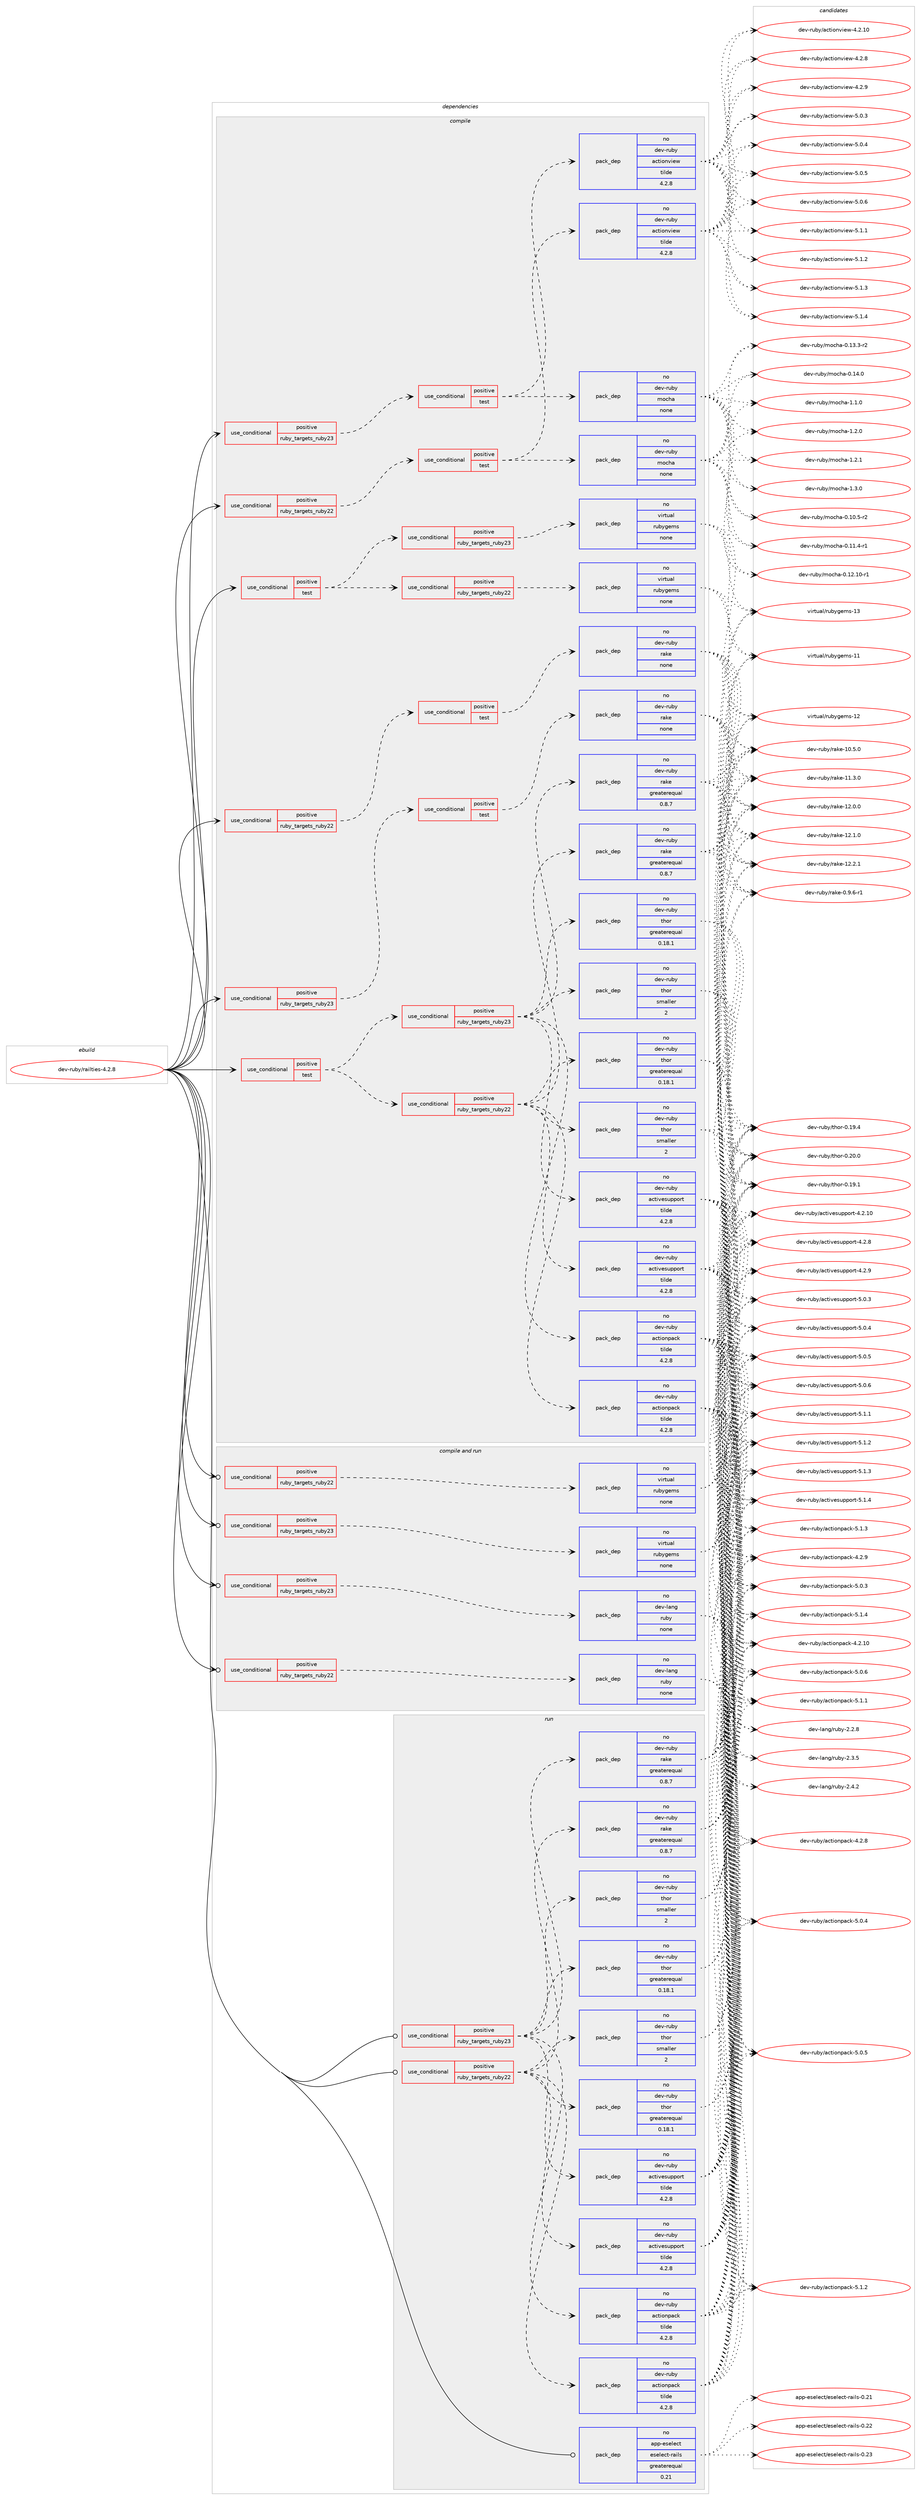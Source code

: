 digraph prolog {

# *************
# Graph options
# *************

newrank=true;
concentrate=true;
compound=true;
graph [rankdir=LR,fontname=Helvetica,fontsize=10,ranksep=1.5];#, ranksep=2.5, nodesep=0.2];
edge  [arrowhead=vee];
node  [fontname=Helvetica,fontsize=10];

# **********
# The ebuild
# **********

subgraph cluster_leftcol {
color=gray;
rank=same;
label=<<i>ebuild</i>>;
id [label="dev-ruby/railties-4.2.8", color=red, width=4, href="../dev-ruby/railties-4.2.8.svg"];
}

# ****************
# The dependencies
# ****************

subgraph cluster_midcol {
color=gray;
label=<<i>dependencies</i>>;
subgraph cluster_compile {
fillcolor="#eeeeee";
style=filled;
label=<<i>compile</i>>;
subgraph cond66893 {
dependency258249 [label=<<TABLE BORDER="0" CELLBORDER="1" CELLSPACING="0" CELLPADDING="4"><TR><TD ROWSPAN="3" CELLPADDING="10">use_conditional</TD></TR><TR><TD>positive</TD></TR><TR><TD>ruby_targets_ruby22</TD></TR></TABLE>>, shape=none, color=red];
subgraph cond66894 {
dependency258250 [label=<<TABLE BORDER="0" CELLBORDER="1" CELLSPACING="0" CELLPADDING="4"><TR><TD ROWSPAN="3" CELLPADDING="10">use_conditional</TD></TR><TR><TD>positive</TD></TR><TR><TD>test</TD></TR></TABLE>>, shape=none, color=red];
subgraph pack187242 {
dependency258251 [label=<<TABLE BORDER="0" CELLBORDER="1" CELLSPACING="0" CELLPADDING="4" WIDTH="220"><TR><TD ROWSPAN="6" CELLPADDING="30">pack_dep</TD></TR><TR><TD WIDTH="110">no</TD></TR><TR><TD>dev-ruby</TD></TR><TR><TD>actionview</TD></TR><TR><TD>tilde</TD></TR><TR><TD>4.2.8</TD></TR></TABLE>>, shape=none, color=blue];
}
dependency258250:e -> dependency258251:w [weight=20,style="dashed",arrowhead="vee"];
subgraph pack187243 {
dependency258252 [label=<<TABLE BORDER="0" CELLBORDER="1" CELLSPACING="0" CELLPADDING="4" WIDTH="220"><TR><TD ROWSPAN="6" CELLPADDING="30">pack_dep</TD></TR><TR><TD WIDTH="110">no</TD></TR><TR><TD>dev-ruby</TD></TR><TR><TD>mocha</TD></TR><TR><TD>none</TD></TR><TR><TD></TD></TR></TABLE>>, shape=none, color=blue];
}
dependency258250:e -> dependency258252:w [weight=20,style="dashed",arrowhead="vee"];
}
dependency258249:e -> dependency258250:w [weight=20,style="dashed",arrowhead="vee"];
}
id:e -> dependency258249:w [weight=20,style="solid",arrowhead="vee"];
subgraph cond66895 {
dependency258253 [label=<<TABLE BORDER="0" CELLBORDER="1" CELLSPACING="0" CELLPADDING="4"><TR><TD ROWSPAN="3" CELLPADDING="10">use_conditional</TD></TR><TR><TD>positive</TD></TR><TR><TD>ruby_targets_ruby22</TD></TR></TABLE>>, shape=none, color=red];
subgraph cond66896 {
dependency258254 [label=<<TABLE BORDER="0" CELLBORDER="1" CELLSPACING="0" CELLPADDING="4"><TR><TD ROWSPAN="3" CELLPADDING="10">use_conditional</TD></TR><TR><TD>positive</TD></TR><TR><TD>test</TD></TR></TABLE>>, shape=none, color=red];
subgraph pack187244 {
dependency258255 [label=<<TABLE BORDER="0" CELLBORDER="1" CELLSPACING="0" CELLPADDING="4" WIDTH="220"><TR><TD ROWSPAN="6" CELLPADDING="30">pack_dep</TD></TR><TR><TD WIDTH="110">no</TD></TR><TR><TD>dev-ruby</TD></TR><TR><TD>rake</TD></TR><TR><TD>none</TD></TR><TR><TD></TD></TR></TABLE>>, shape=none, color=blue];
}
dependency258254:e -> dependency258255:w [weight=20,style="dashed",arrowhead="vee"];
}
dependency258253:e -> dependency258254:w [weight=20,style="dashed",arrowhead="vee"];
}
id:e -> dependency258253:w [weight=20,style="solid",arrowhead="vee"];
subgraph cond66897 {
dependency258256 [label=<<TABLE BORDER="0" CELLBORDER="1" CELLSPACING="0" CELLPADDING="4"><TR><TD ROWSPAN="3" CELLPADDING="10">use_conditional</TD></TR><TR><TD>positive</TD></TR><TR><TD>ruby_targets_ruby23</TD></TR></TABLE>>, shape=none, color=red];
subgraph cond66898 {
dependency258257 [label=<<TABLE BORDER="0" CELLBORDER="1" CELLSPACING="0" CELLPADDING="4"><TR><TD ROWSPAN="3" CELLPADDING="10">use_conditional</TD></TR><TR><TD>positive</TD></TR><TR><TD>test</TD></TR></TABLE>>, shape=none, color=red];
subgraph pack187245 {
dependency258258 [label=<<TABLE BORDER="0" CELLBORDER="1" CELLSPACING="0" CELLPADDING="4" WIDTH="220"><TR><TD ROWSPAN="6" CELLPADDING="30">pack_dep</TD></TR><TR><TD WIDTH="110">no</TD></TR><TR><TD>dev-ruby</TD></TR><TR><TD>actionview</TD></TR><TR><TD>tilde</TD></TR><TR><TD>4.2.8</TD></TR></TABLE>>, shape=none, color=blue];
}
dependency258257:e -> dependency258258:w [weight=20,style="dashed",arrowhead="vee"];
subgraph pack187246 {
dependency258259 [label=<<TABLE BORDER="0" CELLBORDER="1" CELLSPACING="0" CELLPADDING="4" WIDTH="220"><TR><TD ROWSPAN="6" CELLPADDING="30">pack_dep</TD></TR><TR><TD WIDTH="110">no</TD></TR><TR><TD>dev-ruby</TD></TR><TR><TD>mocha</TD></TR><TR><TD>none</TD></TR><TR><TD></TD></TR></TABLE>>, shape=none, color=blue];
}
dependency258257:e -> dependency258259:w [weight=20,style="dashed",arrowhead="vee"];
}
dependency258256:e -> dependency258257:w [weight=20,style="dashed",arrowhead="vee"];
}
id:e -> dependency258256:w [weight=20,style="solid",arrowhead="vee"];
subgraph cond66899 {
dependency258260 [label=<<TABLE BORDER="0" CELLBORDER="1" CELLSPACING="0" CELLPADDING="4"><TR><TD ROWSPAN="3" CELLPADDING="10">use_conditional</TD></TR><TR><TD>positive</TD></TR><TR><TD>ruby_targets_ruby23</TD></TR></TABLE>>, shape=none, color=red];
subgraph cond66900 {
dependency258261 [label=<<TABLE BORDER="0" CELLBORDER="1" CELLSPACING="0" CELLPADDING="4"><TR><TD ROWSPAN="3" CELLPADDING="10">use_conditional</TD></TR><TR><TD>positive</TD></TR><TR><TD>test</TD></TR></TABLE>>, shape=none, color=red];
subgraph pack187247 {
dependency258262 [label=<<TABLE BORDER="0" CELLBORDER="1" CELLSPACING="0" CELLPADDING="4" WIDTH="220"><TR><TD ROWSPAN="6" CELLPADDING="30">pack_dep</TD></TR><TR><TD WIDTH="110">no</TD></TR><TR><TD>dev-ruby</TD></TR><TR><TD>rake</TD></TR><TR><TD>none</TD></TR><TR><TD></TD></TR></TABLE>>, shape=none, color=blue];
}
dependency258261:e -> dependency258262:w [weight=20,style="dashed",arrowhead="vee"];
}
dependency258260:e -> dependency258261:w [weight=20,style="dashed",arrowhead="vee"];
}
id:e -> dependency258260:w [weight=20,style="solid",arrowhead="vee"];
subgraph cond66901 {
dependency258263 [label=<<TABLE BORDER="0" CELLBORDER="1" CELLSPACING="0" CELLPADDING="4"><TR><TD ROWSPAN="3" CELLPADDING="10">use_conditional</TD></TR><TR><TD>positive</TD></TR><TR><TD>test</TD></TR></TABLE>>, shape=none, color=red];
subgraph cond66902 {
dependency258264 [label=<<TABLE BORDER="0" CELLBORDER="1" CELLSPACING="0" CELLPADDING="4"><TR><TD ROWSPAN="3" CELLPADDING="10">use_conditional</TD></TR><TR><TD>positive</TD></TR><TR><TD>ruby_targets_ruby22</TD></TR></TABLE>>, shape=none, color=red];
subgraph pack187248 {
dependency258265 [label=<<TABLE BORDER="0" CELLBORDER="1" CELLSPACING="0" CELLPADDING="4" WIDTH="220"><TR><TD ROWSPAN="6" CELLPADDING="30">pack_dep</TD></TR><TR><TD WIDTH="110">no</TD></TR><TR><TD>dev-ruby</TD></TR><TR><TD>activesupport</TD></TR><TR><TD>tilde</TD></TR><TR><TD>4.2.8</TD></TR></TABLE>>, shape=none, color=blue];
}
dependency258264:e -> dependency258265:w [weight=20,style="dashed",arrowhead="vee"];
subgraph pack187249 {
dependency258266 [label=<<TABLE BORDER="0" CELLBORDER="1" CELLSPACING="0" CELLPADDING="4" WIDTH="220"><TR><TD ROWSPAN="6" CELLPADDING="30">pack_dep</TD></TR><TR><TD WIDTH="110">no</TD></TR><TR><TD>dev-ruby</TD></TR><TR><TD>actionpack</TD></TR><TR><TD>tilde</TD></TR><TR><TD>4.2.8</TD></TR></TABLE>>, shape=none, color=blue];
}
dependency258264:e -> dependency258266:w [weight=20,style="dashed",arrowhead="vee"];
subgraph pack187250 {
dependency258267 [label=<<TABLE BORDER="0" CELLBORDER="1" CELLSPACING="0" CELLPADDING="4" WIDTH="220"><TR><TD ROWSPAN="6" CELLPADDING="30">pack_dep</TD></TR><TR><TD WIDTH="110">no</TD></TR><TR><TD>dev-ruby</TD></TR><TR><TD>thor</TD></TR><TR><TD>greaterequal</TD></TR><TR><TD>0.18.1</TD></TR></TABLE>>, shape=none, color=blue];
}
dependency258264:e -> dependency258267:w [weight=20,style="dashed",arrowhead="vee"];
subgraph pack187251 {
dependency258268 [label=<<TABLE BORDER="0" CELLBORDER="1" CELLSPACING="0" CELLPADDING="4" WIDTH="220"><TR><TD ROWSPAN="6" CELLPADDING="30">pack_dep</TD></TR><TR><TD WIDTH="110">no</TD></TR><TR><TD>dev-ruby</TD></TR><TR><TD>thor</TD></TR><TR><TD>smaller</TD></TR><TR><TD>2</TD></TR></TABLE>>, shape=none, color=blue];
}
dependency258264:e -> dependency258268:w [weight=20,style="dashed",arrowhead="vee"];
subgraph pack187252 {
dependency258269 [label=<<TABLE BORDER="0" CELLBORDER="1" CELLSPACING="0" CELLPADDING="4" WIDTH="220"><TR><TD ROWSPAN="6" CELLPADDING="30">pack_dep</TD></TR><TR><TD WIDTH="110">no</TD></TR><TR><TD>dev-ruby</TD></TR><TR><TD>rake</TD></TR><TR><TD>greaterequal</TD></TR><TR><TD>0.8.7</TD></TR></TABLE>>, shape=none, color=blue];
}
dependency258264:e -> dependency258269:w [weight=20,style="dashed",arrowhead="vee"];
}
dependency258263:e -> dependency258264:w [weight=20,style="dashed",arrowhead="vee"];
subgraph cond66903 {
dependency258270 [label=<<TABLE BORDER="0" CELLBORDER="1" CELLSPACING="0" CELLPADDING="4"><TR><TD ROWSPAN="3" CELLPADDING="10">use_conditional</TD></TR><TR><TD>positive</TD></TR><TR><TD>ruby_targets_ruby23</TD></TR></TABLE>>, shape=none, color=red];
subgraph pack187253 {
dependency258271 [label=<<TABLE BORDER="0" CELLBORDER="1" CELLSPACING="0" CELLPADDING="4" WIDTH="220"><TR><TD ROWSPAN="6" CELLPADDING="30">pack_dep</TD></TR><TR><TD WIDTH="110">no</TD></TR><TR><TD>dev-ruby</TD></TR><TR><TD>activesupport</TD></TR><TR><TD>tilde</TD></TR><TR><TD>4.2.8</TD></TR></TABLE>>, shape=none, color=blue];
}
dependency258270:e -> dependency258271:w [weight=20,style="dashed",arrowhead="vee"];
subgraph pack187254 {
dependency258272 [label=<<TABLE BORDER="0" CELLBORDER="1" CELLSPACING="0" CELLPADDING="4" WIDTH="220"><TR><TD ROWSPAN="6" CELLPADDING="30">pack_dep</TD></TR><TR><TD WIDTH="110">no</TD></TR><TR><TD>dev-ruby</TD></TR><TR><TD>actionpack</TD></TR><TR><TD>tilde</TD></TR><TR><TD>4.2.8</TD></TR></TABLE>>, shape=none, color=blue];
}
dependency258270:e -> dependency258272:w [weight=20,style="dashed",arrowhead="vee"];
subgraph pack187255 {
dependency258273 [label=<<TABLE BORDER="0" CELLBORDER="1" CELLSPACING="0" CELLPADDING="4" WIDTH="220"><TR><TD ROWSPAN="6" CELLPADDING="30">pack_dep</TD></TR><TR><TD WIDTH="110">no</TD></TR><TR><TD>dev-ruby</TD></TR><TR><TD>thor</TD></TR><TR><TD>greaterequal</TD></TR><TR><TD>0.18.1</TD></TR></TABLE>>, shape=none, color=blue];
}
dependency258270:e -> dependency258273:w [weight=20,style="dashed",arrowhead="vee"];
subgraph pack187256 {
dependency258274 [label=<<TABLE BORDER="0" CELLBORDER="1" CELLSPACING="0" CELLPADDING="4" WIDTH="220"><TR><TD ROWSPAN="6" CELLPADDING="30">pack_dep</TD></TR><TR><TD WIDTH="110">no</TD></TR><TR><TD>dev-ruby</TD></TR><TR><TD>thor</TD></TR><TR><TD>smaller</TD></TR><TR><TD>2</TD></TR></TABLE>>, shape=none, color=blue];
}
dependency258270:e -> dependency258274:w [weight=20,style="dashed",arrowhead="vee"];
subgraph pack187257 {
dependency258275 [label=<<TABLE BORDER="0" CELLBORDER="1" CELLSPACING="0" CELLPADDING="4" WIDTH="220"><TR><TD ROWSPAN="6" CELLPADDING="30">pack_dep</TD></TR><TR><TD WIDTH="110">no</TD></TR><TR><TD>dev-ruby</TD></TR><TR><TD>rake</TD></TR><TR><TD>greaterequal</TD></TR><TR><TD>0.8.7</TD></TR></TABLE>>, shape=none, color=blue];
}
dependency258270:e -> dependency258275:w [weight=20,style="dashed",arrowhead="vee"];
}
dependency258263:e -> dependency258270:w [weight=20,style="dashed",arrowhead="vee"];
}
id:e -> dependency258263:w [weight=20,style="solid",arrowhead="vee"];
subgraph cond66904 {
dependency258276 [label=<<TABLE BORDER="0" CELLBORDER="1" CELLSPACING="0" CELLPADDING="4"><TR><TD ROWSPAN="3" CELLPADDING="10">use_conditional</TD></TR><TR><TD>positive</TD></TR><TR><TD>test</TD></TR></TABLE>>, shape=none, color=red];
subgraph cond66905 {
dependency258277 [label=<<TABLE BORDER="0" CELLBORDER="1" CELLSPACING="0" CELLPADDING="4"><TR><TD ROWSPAN="3" CELLPADDING="10">use_conditional</TD></TR><TR><TD>positive</TD></TR><TR><TD>ruby_targets_ruby22</TD></TR></TABLE>>, shape=none, color=red];
subgraph pack187258 {
dependency258278 [label=<<TABLE BORDER="0" CELLBORDER="1" CELLSPACING="0" CELLPADDING="4" WIDTH="220"><TR><TD ROWSPAN="6" CELLPADDING="30">pack_dep</TD></TR><TR><TD WIDTH="110">no</TD></TR><TR><TD>virtual</TD></TR><TR><TD>rubygems</TD></TR><TR><TD>none</TD></TR><TR><TD></TD></TR></TABLE>>, shape=none, color=blue];
}
dependency258277:e -> dependency258278:w [weight=20,style="dashed",arrowhead="vee"];
}
dependency258276:e -> dependency258277:w [weight=20,style="dashed",arrowhead="vee"];
subgraph cond66906 {
dependency258279 [label=<<TABLE BORDER="0" CELLBORDER="1" CELLSPACING="0" CELLPADDING="4"><TR><TD ROWSPAN="3" CELLPADDING="10">use_conditional</TD></TR><TR><TD>positive</TD></TR><TR><TD>ruby_targets_ruby23</TD></TR></TABLE>>, shape=none, color=red];
subgraph pack187259 {
dependency258280 [label=<<TABLE BORDER="0" CELLBORDER="1" CELLSPACING="0" CELLPADDING="4" WIDTH="220"><TR><TD ROWSPAN="6" CELLPADDING="30">pack_dep</TD></TR><TR><TD WIDTH="110">no</TD></TR><TR><TD>virtual</TD></TR><TR><TD>rubygems</TD></TR><TR><TD>none</TD></TR><TR><TD></TD></TR></TABLE>>, shape=none, color=blue];
}
dependency258279:e -> dependency258280:w [weight=20,style="dashed",arrowhead="vee"];
}
dependency258276:e -> dependency258279:w [weight=20,style="dashed",arrowhead="vee"];
}
id:e -> dependency258276:w [weight=20,style="solid",arrowhead="vee"];
}
subgraph cluster_compileandrun {
fillcolor="#eeeeee";
style=filled;
label=<<i>compile and run</i>>;
subgraph cond66907 {
dependency258281 [label=<<TABLE BORDER="0" CELLBORDER="1" CELLSPACING="0" CELLPADDING="4"><TR><TD ROWSPAN="3" CELLPADDING="10">use_conditional</TD></TR><TR><TD>positive</TD></TR><TR><TD>ruby_targets_ruby22</TD></TR></TABLE>>, shape=none, color=red];
subgraph pack187260 {
dependency258282 [label=<<TABLE BORDER="0" CELLBORDER="1" CELLSPACING="0" CELLPADDING="4" WIDTH="220"><TR><TD ROWSPAN="6" CELLPADDING="30">pack_dep</TD></TR><TR><TD WIDTH="110">no</TD></TR><TR><TD>dev-lang</TD></TR><TR><TD>ruby</TD></TR><TR><TD>none</TD></TR><TR><TD></TD></TR></TABLE>>, shape=none, color=blue];
}
dependency258281:e -> dependency258282:w [weight=20,style="dashed",arrowhead="vee"];
}
id:e -> dependency258281:w [weight=20,style="solid",arrowhead="odotvee"];
subgraph cond66908 {
dependency258283 [label=<<TABLE BORDER="0" CELLBORDER="1" CELLSPACING="0" CELLPADDING="4"><TR><TD ROWSPAN="3" CELLPADDING="10">use_conditional</TD></TR><TR><TD>positive</TD></TR><TR><TD>ruby_targets_ruby22</TD></TR></TABLE>>, shape=none, color=red];
subgraph pack187261 {
dependency258284 [label=<<TABLE BORDER="0" CELLBORDER="1" CELLSPACING="0" CELLPADDING="4" WIDTH="220"><TR><TD ROWSPAN="6" CELLPADDING="30">pack_dep</TD></TR><TR><TD WIDTH="110">no</TD></TR><TR><TD>virtual</TD></TR><TR><TD>rubygems</TD></TR><TR><TD>none</TD></TR><TR><TD></TD></TR></TABLE>>, shape=none, color=blue];
}
dependency258283:e -> dependency258284:w [weight=20,style="dashed",arrowhead="vee"];
}
id:e -> dependency258283:w [weight=20,style="solid",arrowhead="odotvee"];
subgraph cond66909 {
dependency258285 [label=<<TABLE BORDER="0" CELLBORDER="1" CELLSPACING="0" CELLPADDING="4"><TR><TD ROWSPAN="3" CELLPADDING="10">use_conditional</TD></TR><TR><TD>positive</TD></TR><TR><TD>ruby_targets_ruby23</TD></TR></TABLE>>, shape=none, color=red];
subgraph pack187262 {
dependency258286 [label=<<TABLE BORDER="0" CELLBORDER="1" CELLSPACING="0" CELLPADDING="4" WIDTH="220"><TR><TD ROWSPAN="6" CELLPADDING="30">pack_dep</TD></TR><TR><TD WIDTH="110">no</TD></TR><TR><TD>dev-lang</TD></TR><TR><TD>ruby</TD></TR><TR><TD>none</TD></TR><TR><TD></TD></TR></TABLE>>, shape=none, color=blue];
}
dependency258285:e -> dependency258286:w [weight=20,style="dashed",arrowhead="vee"];
}
id:e -> dependency258285:w [weight=20,style="solid",arrowhead="odotvee"];
subgraph cond66910 {
dependency258287 [label=<<TABLE BORDER="0" CELLBORDER="1" CELLSPACING="0" CELLPADDING="4"><TR><TD ROWSPAN="3" CELLPADDING="10">use_conditional</TD></TR><TR><TD>positive</TD></TR><TR><TD>ruby_targets_ruby23</TD></TR></TABLE>>, shape=none, color=red];
subgraph pack187263 {
dependency258288 [label=<<TABLE BORDER="0" CELLBORDER="1" CELLSPACING="0" CELLPADDING="4" WIDTH="220"><TR><TD ROWSPAN="6" CELLPADDING="30">pack_dep</TD></TR><TR><TD WIDTH="110">no</TD></TR><TR><TD>virtual</TD></TR><TR><TD>rubygems</TD></TR><TR><TD>none</TD></TR><TR><TD></TD></TR></TABLE>>, shape=none, color=blue];
}
dependency258287:e -> dependency258288:w [weight=20,style="dashed",arrowhead="vee"];
}
id:e -> dependency258287:w [weight=20,style="solid",arrowhead="odotvee"];
}
subgraph cluster_run {
fillcolor="#eeeeee";
style=filled;
label=<<i>run</i>>;
subgraph cond66911 {
dependency258289 [label=<<TABLE BORDER="0" CELLBORDER="1" CELLSPACING="0" CELLPADDING="4"><TR><TD ROWSPAN="3" CELLPADDING="10">use_conditional</TD></TR><TR><TD>positive</TD></TR><TR><TD>ruby_targets_ruby22</TD></TR></TABLE>>, shape=none, color=red];
subgraph pack187264 {
dependency258290 [label=<<TABLE BORDER="0" CELLBORDER="1" CELLSPACING="0" CELLPADDING="4" WIDTH="220"><TR><TD ROWSPAN="6" CELLPADDING="30">pack_dep</TD></TR><TR><TD WIDTH="110">no</TD></TR><TR><TD>dev-ruby</TD></TR><TR><TD>activesupport</TD></TR><TR><TD>tilde</TD></TR><TR><TD>4.2.8</TD></TR></TABLE>>, shape=none, color=blue];
}
dependency258289:e -> dependency258290:w [weight=20,style="dashed",arrowhead="vee"];
subgraph pack187265 {
dependency258291 [label=<<TABLE BORDER="0" CELLBORDER="1" CELLSPACING="0" CELLPADDING="4" WIDTH="220"><TR><TD ROWSPAN="6" CELLPADDING="30">pack_dep</TD></TR><TR><TD WIDTH="110">no</TD></TR><TR><TD>dev-ruby</TD></TR><TR><TD>actionpack</TD></TR><TR><TD>tilde</TD></TR><TR><TD>4.2.8</TD></TR></TABLE>>, shape=none, color=blue];
}
dependency258289:e -> dependency258291:w [weight=20,style="dashed",arrowhead="vee"];
subgraph pack187266 {
dependency258292 [label=<<TABLE BORDER="0" CELLBORDER="1" CELLSPACING="0" CELLPADDING="4" WIDTH="220"><TR><TD ROWSPAN="6" CELLPADDING="30">pack_dep</TD></TR><TR><TD WIDTH="110">no</TD></TR><TR><TD>dev-ruby</TD></TR><TR><TD>thor</TD></TR><TR><TD>greaterequal</TD></TR><TR><TD>0.18.1</TD></TR></TABLE>>, shape=none, color=blue];
}
dependency258289:e -> dependency258292:w [weight=20,style="dashed",arrowhead="vee"];
subgraph pack187267 {
dependency258293 [label=<<TABLE BORDER="0" CELLBORDER="1" CELLSPACING="0" CELLPADDING="4" WIDTH="220"><TR><TD ROWSPAN="6" CELLPADDING="30">pack_dep</TD></TR><TR><TD WIDTH="110">no</TD></TR><TR><TD>dev-ruby</TD></TR><TR><TD>thor</TD></TR><TR><TD>smaller</TD></TR><TR><TD>2</TD></TR></TABLE>>, shape=none, color=blue];
}
dependency258289:e -> dependency258293:w [weight=20,style="dashed",arrowhead="vee"];
subgraph pack187268 {
dependency258294 [label=<<TABLE BORDER="0" CELLBORDER="1" CELLSPACING="0" CELLPADDING="4" WIDTH="220"><TR><TD ROWSPAN="6" CELLPADDING="30">pack_dep</TD></TR><TR><TD WIDTH="110">no</TD></TR><TR><TD>dev-ruby</TD></TR><TR><TD>rake</TD></TR><TR><TD>greaterequal</TD></TR><TR><TD>0.8.7</TD></TR></TABLE>>, shape=none, color=blue];
}
dependency258289:e -> dependency258294:w [weight=20,style="dashed",arrowhead="vee"];
}
id:e -> dependency258289:w [weight=20,style="solid",arrowhead="odot"];
subgraph cond66912 {
dependency258295 [label=<<TABLE BORDER="0" CELLBORDER="1" CELLSPACING="0" CELLPADDING="4"><TR><TD ROWSPAN="3" CELLPADDING="10">use_conditional</TD></TR><TR><TD>positive</TD></TR><TR><TD>ruby_targets_ruby23</TD></TR></TABLE>>, shape=none, color=red];
subgraph pack187269 {
dependency258296 [label=<<TABLE BORDER="0" CELLBORDER="1" CELLSPACING="0" CELLPADDING="4" WIDTH="220"><TR><TD ROWSPAN="6" CELLPADDING="30">pack_dep</TD></TR><TR><TD WIDTH="110">no</TD></TR><TR><TD>dev-ruby</TD></TR><TR><TD>activesupport</TD></TR><TR><TD>tilde</TD></TR><TR><TD>4.2.8</TD></TR></TABLE>>, shape=none, color=blue];
}
dependency258295:e -> dependency258296:w [weight=20,style="dashed",arrowhead="vee"];
subgraph pack187270 {
dependency258297 [label=<<TABLE BORDER="0" CELLBORDER="1" CELLSPACING="0" CELLPADDING="4" WIDTH="220"><TR><TD ROWSPAN="6" CELLPADDING="30">pack_dep</TD></TR><TR><TD WIDTH="110">no</TD></TR><TR><TD>dev-ruby</TD></TR><TR><TD>actionpack</TD></TR><TR><TD>tilde</TD></TR><TR><TD>4.2.8</TD></TR></TABLE>>, shape=none, color=blue];
}
dependency258295:e -> dependency258297:w [weight=20,style="dashed",arrowhead="vee"];
subgraph pack187271 {
dependency258298 [label=<<TABLE BORDER="0" CELLBORDER="1" CELLSPACING="0" CELLPADDING="4" WIDTH="220"><TR><TD ROWSPAN="6" CELLPADDING="30">pack_dep</TD></TR><TR><TD WIDTH="110">no</TD></TR><TR><TD>dev-ruby</TD></TR><TR><TD>thor</TD></TR><TR><TD>greaterequal</TD></TR><TR><TD>0.18.1</TD></TR></TABLE>>, shape=none, color=blue];
}
dependency258295:e -> dependency258298:w [weight=20,style="dashed",arrowhead="vee"];
subgraph pack187272 {
dependency258299 [label=<<TABLE BORDER="0" CELLBORDER="1" CELLSPACING="0" CELLPADDING="4" WIDTH="220"><TR><TD ROWSPAN="6" CELLPADDING="30">pack_dep</TD></TR><TR><TD WIDTH="110">no</TD></TR><TR><TD>dev-ruby</TD></TR><TR><TD>thor</TD></TR><TR><TD>smaller</TD></TR><TR><TD>2</TD></TR></TABLE>>, shape=none, color=blue];
}
dependency258295:e -> dependency258299:w [weight=20,style="dashed",arrowhead="vee"];
subgraph pack187273 {
dependency258300 [label=<<TABLE BORDER="0" CELLBORDER="1" CELLSPACING="0" CELLPADDING="4" WIDTH="220"><TR><TD ROWSPAN="6" CELLPADDING="30">pack_dep</TD></TR><TR><TD WIDTH="110">no</TD></TR><TR><TD>dev-ruby</TD></TR><TR><TD>rake</TD></TR><TR><TD>greaterequal</TD></TR><TR><TD>0.8.7</TD></TR></TABLE>>, shape=none, color=blue];
}
dependency258295:e -> dependency258300:w [weight=20,style="dashed",arrowhead="vee"];
}
id:e -> dependency258295:w [weight=20,style="solid",arrowhead="odot"];
subgraph pack187274 {
dependency258301 [label=<<TABLE BORDER="0" CELLBORDER="1" CELLSPACING="0" CELLPADDING="4" WIDTH="220"><TR><TD ROWSPAN="6" CELLPADDING="30">pack_dep</TD></TR><TR><TD WIDTH="110">no</TD></TR><TR><TD>app-eselect</TD></TR><TR><TD>eselect-rails</TD></TR><TR><TD>greaterequal</TD></TR><TR><TD>0.21</TD></TR></TABLE>>, shape=none, color=blue];
}
id:e -> dependency258301:w [weight=20,style="solid",arrowhead="odot"];
}
}

# **************
# The candidates
# **************

subgraph cluster_choices {
rank=same;
color=gray;
label=<<i>candidates</i>>;

subgraph choice187242 {
color=black;
nodesep=1;
choice100101118451141179812147979911610511111011810510111945524650464948 [label="dev-ruby/actionview-4.2.10", color=red, width=4,href="../dev-ruby/actionview-4.2.10.svg"];
choice1001011184511411798121479799116105111110118105101119455246504656 [label="dev-ruby/actionview-4.2.8", color=red, width=4,href="../dev-ruby/actionview-4.2.8.svg"];
choice1001011184511411798121479799116105111110118105101119455246504657 [label="dev-ruby/actionview-4.2.9", color=red, width=4,href="../dev-ruby/actionview-4.2.9.svg"];
choice1001011184511411798121479799116105111110118105101119455346484651 [label="dev-ruby/actionview-5.0.3", color=red, width=4,href="../dev-ruby/actionview-5.0.3.svg"];
choice1001011184511411798121479799116105111110118105101119455346484652 [label="dev-ruby/actionview-5.0.4", color=red, width=4,href="../dev-ruby/actionview-5.0.4.svg"];
choice1001011184511411798121479799116105111110118105101119455346484653 [label="dev-ruby/actionview-5.0.5", color=red, width=4,href="../dev-ruby/actionview-5.0.5.svg"];
choice1001011184511411798121479799116105111110118105101119455346484654 [label="dev-ruby/actionview-5.0.6", color=red, width=4,href="../dev-ruby/actionview-5.0.6.svg"];
choice1001011184511411798121479799116105111110118105101119455346494649 [label="dev-ruby/actionview-5.1.1", color=red, width=4,href="../dev-ruby/actionview-5.1.1.svg"];
choice1001011184511411798121479799116105111110118105101119455346494650 [label="dev-ruby/actionview-5.1.2", color=red, width=4,href="../dev-ruby/actionview-5.1.2.svg"];
choice1001011184511411798121479799116105111110118105101119455346494651 [label="dev-ruby/actionview-5.1.3", color=red, width=4,href="../dev-ruby/actionview-5.1.3.svg"];
choice1001011184511411798121479799116105111110118105101119455346494652 [label="dev-ruby/actionview-5.1.4", color=red, width=4,href="../dev-ruby/actionview-5.1.4.svg"];
dependency258251:e -> choice100101118451141179812147979911610511111011810510111945524650464948:w [style=dotted,weight="100"];
dependency258251:e -> choice1001011184511411798121479799116105111110118105101119455246504656:w [style=dotted,weight="100"];
dependency258251:e -> choice1001011184511411798121479799116105111110118105101119455246504657:w [style=dotted,weight="100"];
dependency258251:e -> choice1001011184511411798121479799116105111110118105101119455346484651:w [style=dotted,weight="100"];
dependency258251:e -> choice1001011184511411798121479799116105111110118105101119455346484652:w [style=dotted,weight="100"];
dependency258251:e -> choice1001011184511411798121479799116105111110118105101119455346484653:w [style=dotted,weight="100"];
dependency258251:e -> choice1001011184511411798121479799116105111110118105101119455346484654:w [style=dotted,weight="100"];
dependency258251:e -> choice1001011184511411798121479799116105111110118105101119455346494649:w [style=dotted,weight="100"];
dependency258251:e -> choice1001011184511411798121479799116105111110118105101119455346494650:w [style=dotted,weight="100"];
dependency258251:e -> choice1001011184511411798121479799116105111110118105101119455346494651:w [style=dotted,weight="100"];
dependency258251:e -> choice1001011184511411798121479799116105111110118105101119455346494652:w [style=dotted,weight="100"];
}
subgraph choice187243 {
color=black;
nodesep=1;
choice1001011184511411798121471091119910497454846494846534511450 [label="dev-ruby/mocha-0.10.5-r2", color=red, width=4,href="../dev-ruby/mocha-0.10.5-r2.svg"];
choice1001011184511411798121471091119910497454846494946524511449 [label="dev-ruby/mocha-0.11.4-r1", color=red, width=4,href="../dev-ruby/mocha-0.11.4-r1.svg"];
choice100101118451141179812147109111991049745484649504649484511449 [label="dev-ruby/mocha-0.12.10-r1", color=red, width=4,href="../dev-ruby/mocha-0.12.10-r1.svg"];
choice1001011184511411798121471091119910497454846495146514511450 [label="dev-ruby/mocha-0.13.3-r2", color=red, width=4,href="../dev-ruby/mocha-0.13.3-r2.svg"];
choice100101118451141179812147109111991049745484649524648 [label="dev-ruby/mocha-0.14.0", color=red, width=4,href="../dev-ruby/mocha-0.14.0.svg"];
choice1001011184511411798121471091119910497454946494648 [label="dev-ruby/mocha-1.1.0", color=red, width=4,href="../dev-ruby/mocha-1.1.0.svg"];
choice1001011184511411798121471091119910497454946504648 [label="dev-ruby/mocha-1.2.0", color=red, width=4,href="../dev-ruby/mocha-1.2.0.svg"];
choice1001011184511411798121471091119910497454946504649 [label="dev-ruby/mocha-1.2.1", color=red, width=4,href="../dev-ruby/mocha-1.2.1.svg"];
choice1001011184511411798121471091119910497454946514648 [label="dev-ruby/mocha-1.3.0", color=red, width=4,href="../dev-ruby/mocha-1.3.0.svg"];
dependency258252:e -> choice1001011184511411798121471091119910497454846494846534511450:w [style=dotted,weight="100"];
dependency258252:e -> choice1001011184511411798121471091119910497454846494946524511449:w [style=dotted,weight="100"];
dependency258252:e -> choice100101118451141179812147109111991049745484649504649484511449:w [style=dotted,weight="100"];
dependency258252:e -> choice1001011184511411798121471091119910497454846495146514511450:w [style=dotted,weight="100"];
dependency258252:e -> choice100101118451141179812147109111991049745484649524648:w [style=dotted,weight="100"];
dependency258252:e -> choice1001011184511411798121471091119910497454946494648:w [style=dotted,weight="100"];
dependency258252:e -> choice1001011184511411798121471091119910497454946504648:w [style=dotted,weight="100"];
dependency258252:e -> choice1001011184511411798121471091119910497454946504649:w [style=dotted,weight="100"];
dependency258252:e -> choice1001011184511411798121471091119910497454946514648:w [style=dotted,weight="100"];
}
subgraph choice187244 {
color=black;
nodesep=1;
choice100101118451141179812147114971071014548465746544511449 [label="dev-ruby/rake-0.9.6-r1", color=red, width=4,href="../dev-ruby/rake-0.9.6-r1.svg"];
choice1001011184511411798121471149710710145494846534648 [label="dev-ruby/rake-10.5.0", color=red, width=4,href="../dev-ruby/rake-10.5.0.svg"];
choice1001011184511411798121471149710710145494946514648 [label="dev-ruby/rake-11.3.0", color=red, width=4,href="../dev-ruby/rake-11.3.0.svg"];
choice1001011184511411798121471149710710145495046484648 [label="dev-ruby/rake-12.0.0", color=red, width=4,href="../dev-ruby/rake-12.0.0.svg"];
choice1001011184511411798121471149710710145495046494648 [label="dev-ruby/rake-12.1.0", color=red, width=4,href="../dev-ruby/rake-12.1.0.svg"];
choice1001011184511411798121471149710710145495046504649 [label="dev-ruby/rake-12.2.1", color=red, width=4,href="../dev-ruby/rake-12.2.1.svg"];
dependency258255:e -> choice100101118451141179812147114971071014548465746544511449:w [style=dotted,weight="100"];
dependency258255:e -> choice1001011184511411798121471149710710145494846534648:w [style=dotted,weight="100"];
dependency258255:e -> choice1001011184511411798121471149710710145494946514648:w [style=dotted,weight="100"];
dependency258255:e -> choice1001011184511411798121471149710710145495046484648:w [style=dotted,weight="100"];
dependency258255:e -> choice1001011184511411798121471149710710145495046494648:w [style=dotted,weight="100"];
dependency258255:e -> choice1001011184511411798121471149710710145495046504649:w [style=dotted,weight="100"];
}
subgraph choice187245 {
color=black;
nodesep=1;
choice100101118451141179812147979911610511111011810510111945524650464948 [label="dev-ruby/actionview-4.2.10", color=red, width=4,href="../dev-ruby/actionview-4.2.10.svg"];
choice1001011184511411798121479799116105111110118105101119455246504656 [label="dev-ruby/actionview-4.2.8", color=red, width=4,href="../dev-ruby/actionview-4.2.8.svg"];
choice1001011184511411798121479799116105111110118105101119455246504657 [label="dev-ruby/actionview-4.2.9", color=red, width=4,href="../dev-ruby/actionview-4.2.9.svg"];
choice1001011184511411798121479799116105111110118105101119455346484651 [label="dev-ruby/actionview-5.0.3", color=red, width=4,href="../dev-ruby/actionview-5.0.3.svg"];
choice1001011184511411798121479799116105111110118105101119455346484652 [label="dev-ruby/actionview-5.0.4", color=red, width=4,href="../dev-ruby/actionview-5.0.4.svg"];
choice1001011184511411798121479799116105111110118105101119455346484653 [label="dev-ruby/actionview-5.0.5", color=red, width=4,href="../dev-ruby/actionview-5.0.5.svg"];
choice1001011184511411798121479799116105111110118105101119455346484654 [label="dev-ruby/actionview-5.0.6", color=red, width=4,href="../dev-ruby/actionview-5.0.6.svg"];
choice1001011184511411798121479799116105111110118105101119455346494649 [label="dev-ruby/actionview-5.1.1", color=red, width=4,href="../dev-ruby/actionview-5.1.1.svg"];
choice1001011184511411798121479799116105111110118105101119455346494650 [label="dev-ruby/actionview-5.1.2", color=red, width=4,href="../dev-ruby/actionview-5.1.2.svg"];
choice1001011184511411798121479799116105111110118105101119455346494651 [label="dev-ruby/actionview-5.1.3", color=red, width=4,href="../dev-ruby/actionview-5.1.3.svg"];
choice1001011184511411798121479799116105111110118105101119455346494652 [label="dev-ruby/actionview-5.1.4", color=red, width=4,href="../dev-ruby/actionview-5.1.4.svg"];
dependency258258:e -> choice100101118451141179812147979911610511111011810510111945524650464948:w [style=dotted,weight="100"];
dependency258258:e -> choice1001011184511411798121479799116105111110118105101119455246504656:w [style=dotted,weight="100"];
dependency258258:e -> choice1001011184511411798121479799116105111110118105101119455246504657:w [style=dotted,weight="100"];
dependency258258:e -> choice1001011184511411798121479799116105111110118105101119455346484651:w [style=dotted,weight="100"];
dependency258258:e -> choice1001011184511411798121479799116105111110118105101119455346484652:w [style=dotted,weight="100"];
dependency258258:e -> choice1001011184511411798121479799116105111110118105101119455346484653:w [style=dotted,weight="100"];
dependency258258:e -> choice1001011184511411798121479799116105111110118105101119455346484654:w [style=dotted,weight="100"];
dependency258258:e -> choice1001011184511411798121479799116105111110118105101119455346494649:w [style=dotted,weight="100"];
dependency258258:e -> choice1001011184511411798121479799116105111110118105101119455346494650:w [style=dotted,weight="100"];
dependency258258:e -> choice1001011184511411798121479799116105111110118105101119455346494651:w [style=dotted,weight="100"];
dependency258258:e -> choice1001011184511411798121479799116105111110118105101119455346494652:w [style=dotted,weight="100"];
}
subgraph choice187246 {
color=black;
nodesep=1;
choice1001011184511411798121471091119910497454846494846534511450 [label="dev-ruby/mocha-0.10.5-r2", color=red, width=4,href="../dev-ruby/mocha-0.10.5-r2.svg"];
choice1001011184511411798121471091119910497454846494946524511449 [label="dev-ruby/mocha-0.11.4-r1", color=red, width=4,href="../dev-ruby/mocha-0.11.4-r1.svg"];
choice100101118451141179812147109111991049745484649504649484511449 [label="dev-ruby/mocha-0.12.10-r1", color=red, width=4,href="../dev-ruby/mocha-0.12.10-r1.svg"];
choice1001011184511411798121471091119910497454846495146514511450 [label="dev-ruby/mocha-0.13.3-r2", color=red, width=4,href="../dev-ruby/mocha-0.13.3-r2.svg"];
choice100101118451141179812147109111991049745484649524648 [label="dev-ruby/mocha-0.14.0", color=red, width=4,href="../dev-ruby/mocha-0.14.0.svg"];
choice1001011184511411798121471091119910497454946494648 [label="dev-ruby/mocha-1.1.0", color=red, width=4,href="../dev-ruby/mocha-1.1.0.svg"];
choice1001011184511411798121471091119910497454946504648 [label="dev-ruby/mocha-1.2.0", color=red, width=4,href="../dev-ruby/mocha-1.2.0.svg"];
choice1001011184511411798121471091119910497454946504649 [label="dev-ruby/mocha-1.2.1", color=red, width=4,href="../dev-ruby/mocha-1.2.1.svg"];
choice1001011184511411798121471091119910497454946514648 [label="dev-ruby/mocha-1.3.0", color=red, width=4,href="../dev-ruby/mocha-1.3.0.svg"];
dependency258259:e -> choice1001011184511411798121471091119910497454846494846534511450:w [style=dotted,weight="100"];
dependency258259:e -> choice1001011184511411798121471091119910497454846494946524511449:w [style=dotted,weight="100"];
dependency258259:e -> choice100101118451141179812147109111991049745484649504649484511449:w [style=dotted,weight="100"];
dependency258259:e -> choice1001011184511411798121471091119910497454846495146514511450:w [style=dotted,weight="100"];
dependency258259:e -> choice100101118451141179812147109111991049745484649524648:w [style=dotted,weight="100"];
dependency258259:e -> choice1001011184511411798121471091119910497454946494648:w [style=dotted,weight="100"];
dependency258259:e -> choice1001011184511411798121471091119910497454946504648:w [style=dotted,weight="100"];
dependency258259:e -> choice1001011184511411798121471091119910497454946504649:w [style=dotted,weight="100"];
dependency258259:e -> choice1001011184511411798121471091119910497454946514648:w [style=dotted,weight="100"];
}
subgraph choice187247 {
color=black;
nodesep=1;
choice100101118451141179812147114971071014548465746544511449 [label="dev-ruby/rake-0.9.6-r1", color=red, width=4,href="../dev-ruby/rake-0.9.6-r1.svg"];
choice1001011184511411798121471149710710145494846534648 [label="dev-ruby/rake-10.5.0", color=red, width=4,href="../dev-ruby/rake-10.5.0.svg"];
choice1001011184511411798121471149710710145494946514648 [label="dev-ruby/rake-11.3.0", color=red, width=4,href="../dev-ruby/rake-11.3.0.svg"];
choice1001011184511411798121471149710710145495046484648 [label="dev-ruby/rake-12.0.0", color=red, width=4,href="../dev-ruby/rake-12.0.0.svg"];
choice1001011184511411798121471149710710145495046494648 [label="dev-ruby/rake-12.1.0", color=red, width=4,href="../dev-ruby/rake-12.1.0.svg"];
choice1001011184511411798121471149710710145495046504649 [label="dev-ruby/rake-12.2.1", color=red, width=4,href="../dev-ruby/rake-12.2.1.svg"];
dependency258262:e -> choice100101118451141179812147114971071014548465746544511449:w [style=dotted,weight="100"];
dependency258262:e -> choice1001011184511411798121471149710710145494846534648:w [style=dotted,weight="100"];
dependency258262:e -> choice1001011184511411798121471149710710145494946514648:w [style=dotted,weight="100"];
dependency258262:e -> choice1001011184511411798121471149710710145495046484648:w [style=dotted,weight="100"];
dependency258262:e -> choice1001011184511411798121471149710710145495046494648:w [style=dotted,weight="100"];
dependency258262:e -> choice1001011184511411798121471149710710145495046504649:w [style=dotted,weight="100"];
}
subgraph choice187248 {
color=black;
nodesep=1;
choice100101118451141179812147979911610511810111511711211211111411645524650464948 [label="dev-ruby/activesupport-4.2.10", color=red, width=4,href="../dev-ruby/activesupport-4.2.10.svg"];
choice1001011184511411798121479799116105118101115117112112111114116455246504656 [label="dev-ruby/activesupport-4.2.8", color=red, width=4,href="../dev-ruby/activesupport-4.2.8.svg"];
choice1001011184511411798121479799116105118101115117112112111114116455246504657 [label="dev-ruby/activesupport-4.2.9", color=red, width=4,href="../dev-ruby/activesupport-4.2.9.svg"];
choice1001011184511411798121479799116105118101115117112112111114116455346484651 [label="dev-ruby/activesupport-5.0.3", color=red, width=4,href="../dev-ruby/activesupport-5.0.3.svg"];
choice1001011184511411798121479799116105118101115117112112111114116455346484652 [label="dev-ruby/activesupport-5.0.4", color=red, width=4,href="../dev-ruby/activesupport-5.0.4.svg"];
choice1001011184511411798121479799116105118101115117112112111114116455346484653 [label="dev-ruby/activesupport-5.0.5", color=red, width=4,href="../dev-ruby/activesupport-5.0.5.svg"];
choice1001011184511411798121479799116105118101115117112112111114116455346484654 [label="dev-ruby/activesupport-5.0.6", color=red, width=4,href="../dev-ruby/activesupport-5.0.6.svg"];
choice1001011184511411798121479799116105118101115117112112111114116455346494649 [label="dev-ruby/activesupport-5.1.1", color=red, width=4,href="../dev-ruby/activesupport-5.1.1.svg"];
choice1001011184511411798121479799116105118101115117112112111114116455346494650 [label="dev-ruby/activesupport-5.1.2", color=red, width=4,href="../dev-ruby/activesupport-5.1.2.svg"];
choice1001011184511411798121479799116105118101115117112112111114116455346494651 [label="dev-ruby/activesupport-5.1.3", color=red, width=4,href="../dev-ruby/activesupport-5.1.3.svg"];
choice1001011184511411798121479799116105118101115117112112111114116455346494652 [label="dev-ruby/activesupport-5.1.4", color=red, width=4,href="../dev-ruby/activesupport-5.1.4.svg"];
dependency258265:e -> choice100101118451141179812147979911610511810111511711211211111411645524650464948:w [style=dotted,weight="100"];
dependency258265:e -> choice1001011184511411798121479799116105118101115117112112111114116455246504656:w [style=dotted,weight="100"];
dependency258265:e -> choice1001011184511411798121479799116105118101115117112112111114116455246504657:w [style=dotted,weight="100"];
dependency258265:e -> choice1001011184511411798121479799116105118101115117112112111114116455346484651:w [style=dotted,weight="100"];
dependency258265:e -> choice1001011184511411798121479799116105118101115117112112111114116455346484652:w [style=dotted,weight="100"];
dependency258265:e -> choice1001011184511411798121479799116105118101115117112112111114116455346484653:w [style=dotted,weight="100"];
dependency258265:e -> choice1001011184511411798121479799116105118101115117112112111114116455346484654:w [style=dotted,weight="100"];
dependency258265:e -> choice1001011184511411798121479799116105118101115117112112111114116455346494649:w [style=dotted,weight="100"];
dependency258265:e -> choice1001011184511411798121479799116105118101115117112112111114116455346494650:w [style=dotted,weight="100"];
dependency258265:e -> choice1001011184511411798121479799116105118101115117112112111114116455346494651:w [style=dotted,weight="100"];
dependency258265:e -> choice1001011184511411798121479799116105118101115117112112111114116455346494652:w [style=dotted,weight="100"];
}
subgraph choice187249 {
color=black;
nodesep=1;
choice1001011184511411798121479799116105111110112979910745524650464948 [label="dev-ruby/actionpack-4.2.10", color=red, width=4,href="../dev-ruby/actionpack-4.2.10.svg"];
choice10010111845114117981214797991161051111101129799107455246504656 [label="dev-ruby/actionpack-4.2.8", color=red, width=4,href="../dev-ruby/actionpack-4.2.8.svg"];
choice10010111845114117981214797991161051111101129799107455246504657 [label="dev-ruby/actionpack-4.2.9", color=red, width=4,href="../dev-ruby/actionpack-4.2.9.svg"];
choice10010111845114117981214797991161051111101129799107455346484651 [label="dev-ruby/actionpack-5.0.3", color=red, width=4,href="../dev-ruby/actionpack-5.0.3.svg"];
choice10010111845114117981214797991161051111101129799107455346484652 [label="dev-ruby/actionpack-5.0.4", color=red, width=4,href="../dev-ruby/actionpack-5.0.4.svg"];
choice10010111845114117981214797991161051111101129799107455346484653 [label="dev-ruby/actionpack-5.0.5", color=red, width=4,href="../dev-ruby/actionpack-5.0.5.svg"];
choice10010111845114117981214797991161051111101129799107455346484654 [label="dev-ruby/actionpack-5.0.6", color=red, width=4,href="../dev-ruby/actionpack-5.0.6.svg"];
choice10010111845114117981214797991161051111101129799107455346494649 [label="dev-ruby/actionpack-5.1.1", color=red, width=4,href="../dev-ruby/actionpack-5.1.1.svg"];
choice10010111845114117981214797991161051111101129799107455346494650 [label="dev-ruby/actionpack-5.1.2", color=red, width=4,href="../dev-ruby/actionpack-5.1.2.svg"];
choice10010111845114117981214797991161051111101129799107455346494651 [label="dev-ruby/actionpack-5.1.3", color=red, width=4,href="../dev-ruby/actionpack-5.1.3.svg"];
choice10010111845114117981214797991161051111101129799107455346494652 [label="dev-ruby/actionpack-5.1.4", color=red, width=4,href="../dev-ruby/actionpack-5.1.4.svg"];
dependency258266:e -> choice1001011184511411798121479799116105111110112979910745524650464948:w [style=dotted,weight="100"];
dependency258266:e -> choice10010111845114117981214797991161051111101129799107455246504656:w [style=dotted,weight="100"];
dependency258266:e -> choice10010111845114117981214797991161051111101129799107455246504657:w [style=dotted,weight="100"];
dependency258266:e -> choice10010111845114117981214797991161051111101129799107455346484651:w [style=dotted,weight="100"];
dependency258266:e -> choice10010111845114117981214797991161051111101129799107455346484652:w [style=dotted,weight="100"];
dependency258266:e -> choice10010111845114117981214797991161051111101129799107455346484653:w [style=dotted,weight="100"];
dependency258266:e -> choice10010111845114117981214797991161051111101129799107455346484654:w [style=dotted,weight="100"];
dependency258266:e -> choice10010111845114117981214797991161051111101129799107455346494649:w [style=dotted,weight="100"];
dependency258266:e -> choice10010111845114117981214797991161051111101129799107455346494650:w [style=dotted,weight="100"];
dependency258266:e -> choice10010111845114117981214797991161051111101129799107455346494651:w [style=dotted,weight="100"];
dependency258266:e -> choice10010111845114117981214797991161051111101129799107455346494652:w [style=dotted,weight="100"];
}
subgraph choice187250 {
color=black;
nodesep=1;
choice10010111845114117981214711610411111445484649574649 [label="dev-ruby/thor-0.19.1", color=red, width=4,href="../dev-ruby/thor-0.19.1.svg"];
choice10010111845114117981214711610411111445484649574652 [label="dev-ruby/thor-0.19.4", color=red, width=4,href="../dev-ruby/thor-0.19.4.svg"];
choice10010111845114117981214711610411111445484650484648 [label="dev-ruby/thor-0.20.0", color=red, width=4,href="../dev-ruby/thor-0.20.0.svg"];
dependency258267:e -> choice10010111845114117981214711610411111445484649574649:w [style=dotted,weight="100"];
dependency258267:e -> choice10010111845114117981214711610411111445484649574652:w [style=dotted,weight="100"];
dependency258267:e -> choice10010111845114117981214711610411111445484650484648:w [style=dotted,weight="100"];
}
subgraph choice187251 {
color=black;
nodesep=1;
choice10010111845114117981214711610411111445484649574649 [label="dev-ruby/thor-0.19.1", color=red, width=4,href="../dev-ruby/thor-0.19.1.svg"];
choice10010111845114117981214711610411111445484649574652 [label="dev-ruby/thor-0.19.4", color=red, width=4,href="../dev-ruby/thor-0.19.4.svg"];
choice10010111845114117981214711610411111445484650484648 [label="dev-ruby/thor-0.20.0", color=red, width=4,href="../dev-ruby/thor-0.20.0.svg"];
dependency258268:e -> choice10010111845114117981214711610411111445484649574649:w [style=dotted,weight="100"];
dependency258268:e -> choice10010111845114117981214711610411111445484649574652:w [style=dotted,weight="100"];
dependency258268:e -> choice10010111845114117981214711610411111445484650484648:w [style=dotted,weight="100"];
}
subgraph choice187252 {
color=black;
nodesep=1;
choice100101118451141179812147114971071014548465746544511449 [label="dev-ruby/rake-0.9.6-r1", color=red, width=4,href="../dev-ruby/rake-0.9.6-r1.svg"];
choice1001011184511411798121471149710710145494846534648 [label="dev-ruby/rake-10.5.0", color=red, width=4,href="../dev-ruby/rake-10.5.0.svg"];
choice1001011184511411798121471149710710145494946514648 [label="dev-ruby/rake-11.3.0", color=red, width=4,href="../dev-ruby/rake-11.3.0.svg"];
choice1001011184511411798121471149710710145495046484648 [label="dev-ruby/rake-12.0.0", color=red, width=4,href="../dev-ruby/rake-12.0.0.svg"];
choice1001011184511411798121471149710710145495046494648 [label="dev-ruby/rake-12.1.0", color=red, width=4,href="../dev-ruby/rake-12.1.0.svg"];
choice1001011184511411798121471149710710145495046504649 [label="dev-ruby/rake-12.2.1", color=red, width=4,href="../dev-ruby/rake-12.2.1.svg"];
dependency258269:e -> choice100101118451141179812147114971071014548465746544511449:w [style=dotted,weight="100"];
dependency258269:e -> choice1001011184511411798121471149710710145494846534648:w [style=dotted,weight="100"];
dependency258269:e -> choice1001011184511411798121471149710710145494946514648:w [style=dotted,weight="100"];
dependency258269:e -> choice1001011184511411798121471149710710145495046484648:w [style=dotted,weight="100"];
dependency258269:e -> choice1001011184511411798121471149710710145495046494648:w [style=dotted,weight="100"];
dependency258269:e -> choice1001011184511411798121471149710710145495046504649:w [style=dotted,weight="100"];
}
subgraph choice187253 {
color=black;
nodesep=1;
choice100101118451141179812147979911610511810111511711211211111411645524650464948 [label="dev-ruby/activesupport-4.2.10", color=red, width=4,href="../dev-ruby/activesupport-4.2.10.svg"];
choice1001011184511411798121479799116105118101115117112112111114116455246504656 [label="dev-ruby/activesupport-4.2.8", color=red, width=4,href="../dev-ruby/activesupport-4.2.8.svg"];
choice1001011184511411798121479799116105118101115117112112111114116455246504657 [label="dev-ruby/activesupport-4.2.9", color=red, width=4,href="../dev-ruby/activesupport-4.2.9.svg"];
choice1001011184511411798121479799116105118101115117112112111114116455346484651 [label="dev-ruby/activesupport-5.0.3", color=red, width=4,href="../dev-ruby/activesupport-5.0.3.svg"];
choice1001011184511411798121479799116105118101115117112112111114116455346484652 [label="dev-ruby/activesupport-5.0.4", color=red, width=4,href="../dev-ruby/activesupport-5.0.4.svg"];
choice1001011184511411798121479799116105118101115117112112111114116455346484653 [label="dev-ruby/activesupport-5.0.5", color=red, width=4,href="../dev-ruby/activesupport-5.0.5.svg"];
choice1001011184511411798121479799116105118101115117112112111114116455346484654 [label="dev-ruby/activesupport-5.0.6", color=red, width=4,href="../dev-ruby/activesupport-5.0.6.svg"];
choice1001011184511411798121479799116105118101115117112112111114116455346494649 [label="dev-ruby/activesupport-5.1.1", color=red, width=4,href="../dev-ruby/activesupport-5.1.1.svg"];
choice1001011184511411798121479799116105118101115117112112111114116455346494650 [label="dev-ruby/activesupport-5.1.2", color=red, width=4,href="../dev-ruby/activesupport-5.1.2.svg"];
choice1001011184511411798121479799116105118101115117112112111114116455346494651 [label="dev-ruby/activesupport-5.1.3", color=red, width=4,href="../dev-ruby/activesupport-5.1.3.svg"];
choice1001011184511411798121479799116105118101115117112112111114116455346494652 [label="dev-ruby/activesupport-5.1.4", color=red, width=4,href="../dev-ruby/activesupport-5.1.4.svg"];
dependency258271:e -> choice100101118451141179812147979911610511810111511711211211111411645524650464948:w [style=dotted,weight="100"];
dependency258271:e -> choice1001011184511411798121479799116105118101115117112112111114116455246504656:w [style=dotted,weight="100"];
dependency258271:e -> choice1001011184511411798121479799116105118101115117112112111114116455246504657:w [style=dotted,weight="100"];
dependency258271:e -> choice1001011184511411798121479799116105118101115117112112111114116455346484651:w [style=dotted,weight="100"];
dependency258271:e -> choice1001011184511411798121479799116105118101115117112112111114116455346484652:w [style=dotted,weight="100"];
dependency258271:e -> choice1001011184511411798121479799116105118101115117112112111114116455346484653:w [style=dotted,weight="100"];
dependency258271:e -> choice1001011184511411798121479799116105118101115117112112111114116455346484654:w [style=dotted,weight="100"];
dependency258271:e -> choice1001011184511411798121479799116105118101115117112112111114116455346494649:w [style=dotted,weight="100"];
dependency258271:e -> choice1001011184511411798121479799116105118101115117112112111114116455346494650:w [style=dotted,weight="100"];
dependency258271:e -> choice1001011184511411798121479799116105118101115117112112111114116455346494651:w [style=dotted,weight="100"];
dependency258271:e -> choice1001011184511411798121479799116105118101115117112112111114116455346494652:w [style=dotted,weight="100"];
}
subgraph choice187254 {
color=black;
nodesep=1;
choice1001011184511411798121479799116105111110112979910745524650464948 [label="dev-ruby/actionpack-4.2.10", color=red, width=4,href="../dev-ruby/actionpack-4.2.10.svg"];
choice10010111845114117981214797991161051111101129799107455246504656 [label="dev-ruby/actionpack-4.2.8", color=red, width=4,href="../dev-ruby/actionpack-4.2.8.svg"];
choice10010111845114117981214797991161051111101129799107455246504657 [label="dev-ruby/actionpack-4.2.9", color=red, width=4,href="../dev-ruby/actionpack-4.2.9.svg"];
choice10010111845114117981214797991161051111101129799107455346484651 [label="dev-ruby/actionpack-5.0.3", color=red, width=4,href="../dev-ruby/actionpack-5.0.3.svg"];
choice10010111845114117981214797991161051111101129799107455346484652 [label="dev-ruby/actionpack-5.0.4", color=red, width=4,href="../dev-ruby/actionpack-5.0.4.svg"];
choice10010111845114117981214797991161051111101129799107455346484653 [label="dev-ruby/actionpack-5.0.5", color=red, width=4,href="../dev-ruby/actionpack-5.0.5.svg"];
choice10010111845114117981214797991161051111101129799107455346484654 [label="dev-ruby/actionpack-5.0.6", color=red, width=4,href="../dev-ruby/actionpack-5.0.6.svg"];
choice10010111845114117981214797991161051111101129799107455346494649 [label="dev-ruby/actionpack-5.1.1", color=red, width=4,href="../dev-ruby/actionpack-5.1.1.svg"];
choice10010111845114117981214797991161051111101129799107455346494650 [label="dev-ruby/actionpack-5.1.2", color=red, width=4,href="../dev-ruby/actionpack-5.1.2.svg"];
choice10010111845114117981214797991161051111101129799107455346494651 [label="dev-ruby/actionpack-5.1.3", color=red, width=4,href="../dev-ruby/actionpack-5.1.3.svg"];
choice10010111845114117981214797991161051111101129799107455346494652 [label="dev-ruby/actionpack-5.1.4", color=red, width=4,href="../dev-ruby/actionpack-5.1.4.svg"];
dependency258272:e -> choice1001011184511411798121479799116105111110112979910745524650464948:w [style=dotted,weight="100"];
dependency258272:e -> choice10010111845114117981214797991161051111101129799107455246504656:w [style=dotted,weight="100"];
dependency258272:e -> choice10010111845114117981214797991161051111101129799107455246504657:w [style=dotted,weight="100"];
dependency258272:e -> choice10010111845114117981214797991161051111101129799107455346484651:w [style=dotted,weight="100"];
dependency258272:e -> choice10010111845114117981214797991161051111101129799107455346484652:w [style=dotted,weight="100"];
dependency258272:e -> choice10010111845114117981214797991161051111101129799107455346484653:w [style=dotted,weight="100"];
dependency258272:e -> choice10010111845114117981214797991161051111101129799107455346484654:w [style=dotted,weight="100"];
dependency258272:e -> choice10010111845114117981214797991161051111101129799107455346494649:w [style=dotted,weight="100"];
dependency258272:e -> choice10010111845114117981214797991161051111101129799107455346494650:w [style=dotted,weight="100"];
dependency258272:e -> choice10010111845114117981214797991161051111101129799107455346494651:w [style=dotted,weight="100"];
dependency258272:e -> choice10010111845114117981214797991161051111101129799107455346494652:w [style=dotted,weight="100"];
}
subgraph choice187255 {
color=black;
nodesep=1;
choice10010111845114117981214711610411111445484649574649 [label="dev-ruby/thor-0.19.1", color=red, width=4,href="../dev-ruby/thor-0.19.1.svg"];
choice10010111845114117981214711610411111445484649574652 [label="dev-ruby/thor-0.19.4", color=red, width=4,href="../dev-ruby/thor-0.19.4.svg"];
choice10010111845114117981214711610411111445484650484648 [label="dev-ruby/thor-0.20.0", color=red, width=4,href="../dev-ruby/thor-0.20.0.svg"];
dependency258273:e -> choice10010111845114117981214711610411111445484649574649:w [style=dotted,weight="100"];
dependency258273:e -> choice10010111845114117981214711610411111445484649574652:w [style=dotted,weight="100"];
dependency258273:e -> choice10010111845114117981214711610411111445484650484648:w [style=dotted,weight="100"];
}
subgraph choice187256 {
color=black;
nodesep=1;
choice10010111845114117981214711610411111445484649574649 [label="dev-ruby/thor-0.19.1", color=red, width=4,href="../dev-ruby/thor-0.19.1.svg"];
choice10010111845114117981214711610411111445484649574652 [label="dev-ruby/thor-0.19.4", color=red, width=4,href="../dev-ruby/thor-0.19.4.svg"];
choice10010111845114117981214711610411111445484650484648 [label="dev-ruby/thor-0.20.0", color=red, width=4,href="../dev-ruby/thor-0.20.0.svg"];
dependency258274:e -> choice10010111845114117981214711610411111445484649574649:w [style=dotted,weight="100"];
dependency258274:e -> choice10010111845114117981214711610411111445484649574652:w [style=dotted,weight="100"];
dependency258274:e -> choice10010111845114117981214711610411111445484650484648:w [style=dotted,weight="100"];
}
subgraph choice187257 {
color=black;
nodesep=1;
choice100101118451141179812147114971071014548465746544511449 [label="dev-ruby/rake-0.9.6-r1", color=red, width=4,href="../dev-ruby/rake-0.9.6-r1.svg"];
choice1001011184511411798121471149710710145494846534648 [label="dev-ruby/rake-10.5.0", color=red, width=4,href="../dev-ruby/rake-10.5.0.svg"];
choice1001011184511411798121471149710710145494946514648 [label="dev-ruby/rake-11.3.0", color=red, width=4,href="../dev-ruby/rake-11.3.0.svg"];
choice1001011184511411798121471149710710145495046484648 [label="dev-ruby/rake-12.0.0", color=red, width=4,href="../dev-ruby/rake-12.0.0.svg"];
choice1001011184511411798121471149710710145495046494648 [label="dev-ruby/rake-12.1.0", color=red, width=4,href="../dev-ruby/rake-12.1.0.svg"];
choice1001011184511411798121471149710710145495046504649 [label="dev-ruby/rake-12.2.1", color=red, width=4,href="../dev-ruby/rake-12.2.1.svg"];
dependency258275:e -> choice100101118451141179812147114971071014548465746544511449:w [style=dotted,weight="100"];
dependency258275:e -> choice1001011184511411798121471149710710145494846534648:w [style=dotted,weight="100"];
dependency258275:e -> choice1001011184511411798121471149710710145494946514648:w [style=dotted,weight="100"];
dependency258275:e -> choice1001011184511411798121471149710710145495046484648:w [style=dotted,weight="100"];
dependency258275:e -> choice1001011184511411798121471149710710145495046494648:w [style=dotted,weight="100"];
dependency258275:e -> choice1001011184511411798121471149710710145495046504649:w [style=dotted,weight="100"];
}
subgraph choice187258 {
color=black;
nodesep=1;
choice118105114116117971084711411798121103101109115454949 [label="virtual/rubygems-11", color=red, width=4,href="../virtual/rubygems-11.svg"];
choice118105114116117971084711411798121103101109115454950 [label="virtual/rubygems-12", color=red, width=4,href="../virtual/rubygems-12.svg"];
choice118105114116117971084711411798121103101109115454951 [label="virtual/rubygems-13", color=red, width=4,href="../virtual/rubygems-13.svg"];
dependency258278:e -> choice118105114116117971084711411798121103101109115454949:w [style=dotted,weight="100"];
dependency258278:e -> choice118105114116117971084711411798121103101109115454950:w [style=dotted,weight="100"];
dependency258278:e -> choice118105114116117971084711411798121103101109115454951:w [style=dotted,weight="100"];
}
subgraph choice187259 {
color=black;
nodesep=1;
choice118105114116117971084711411798121103101109115454949 [label="virtual/rubygems-11", color=red, width=4,href="../virtual/rubygems-11.svg"];
choice118105114116117971084711411798121103101109115454950 [label="virtual/rubygems-12", color=red, width=4,href="../virtual/rubygems-12.svg"];
choice118105114116117971084711411798121103101109115454951 [label="virtual/rubygems-13", color=red, width=4,href="../virtual/rubygems-13.svg"];
dependency258280:e -> choice118105114116117971084711411798121103101109115454949:w [style=dotted,weight="100"];
dependency258280:e -> choice118105114116117971084711411798121103101109115454950:w [style=dotted,weight="100"];
dependency258280:e -> choice118105114116117971084711411798121103101109115454951:w [style=dotted,weight="100"];
}
subgraph choice187260 {
color=black;
nodesep=1;
choice10010111845108971101034711411798121455046504656 [label="dev-lang/ruby-2.2.8", color=red, width=4,href="../dev-lang/ruby-2.2.8.svg"];
choice10010111845108971101034711411798121455046514653 [label="dev-lang/ruby-2.3.5", color=red, width=4,href="../dev-lang/ruby-2.3.5.svg"];
choice10010111845108971101034711411798121455046524650 [label="dev-lang/ruby-2.4.2", color=red, width=4,href="../dev-lang/ruby-2.4.2.svg"];
dependency258282:e -> choice10010111845108971101034711411798121455046504656:w [style=dotted,weight="100"];
dependency258282:e -> choice10010111845108971101034711411798121455046514653:w [style=dotted,weight="100"];
dependency258282:e -> choice10010111845108971101034711411798121455046524650:w [style=dotted,weight="100"];
}
subgraph choice187261 {
color=black;
nodesep=1;
choice118105114116117971084711411798121103101109115454949 [label="virtual/rubygems-11", color=red, width=4,href="../virtual/rubygems-11.svg"];
choice118105114116117971084711411798121103101109115454950 [label="virtual/rubygems-12", color=red, width=4,href="../virtual/rubygems-12.svg"];
choice118105114116117971084711411798121103101109115454951 [label="virtual/rubygems-13", color=red, width=4,href="../virtual/rubygems-13.svg"];
dependency258284:e -> choice118105114116117971084711411798121103101109115454949:w [style=dotted,weight="100"];
dependency258284:e -> choice118105114116117971084711411798121103101109115454950:w [style=dotted,weight="100"];
dependency258284:e -> choice118105114116117971084711411798121103101109115454951:w [style=dotted,weight="100"];
}
subgraph choice187262 {
color=black;
nodesep=1;
choice10010111845108971101034711411798121455046504656 [label="dev-lang/ruby-2.2.8", color=red, width=4,href="../dev-lang/ruby-2.2.8.svg"];
choice10010111845108971101034711411798121455046514653 [label="dev-lang/ruby-2.3.5", color=red, width=4,href="../dev-lang/ruby-2.3.5.svg"];
choice10010111845108971101034711411798121455046524650 [label="dev-lang/ruby-2.4.2", color=red, width=4,href="../dev-lang/ruby-2.4.2.svg"];
dependency258286:e -> choice10010111845108971101034711411798121455046504656:w [style=dotted,weight="100"];
dependency258286:e -> choice10010111845108971101034711411798121455046514653:w [style=dotted,weight="100"];
dependency258286:e -> choice10010111845108971101034711411798121455046524650:w [style=dotted,weight="100"];
}
subgraph choice187263 {
color=black;
nodesep=1;
choice118105114116117971084711411798121103101109115454949 [label="virtual/rubygems-11", color=red, width=4,href="../virtual/rubygems-11.svg"];
choice118105114116117971084711411798121103101109115454950 [label="virtual/rubygems-12", color=red, width=4,href="../virtual/rubygems-12.svg"];
choice118105114116117971084711411798121103101109115454951 [label="virtual/rubygems-13", color=red, width=4,href="../virtual/rubygems-13.svg"];
dependency258288:e -> choice118105114116117971084711411798121103101109115454949:w [style=dotted,weight="100"];
dependency258288:e -> choice118105114116117971084711411798121103101109115454950:w [style=dotted,weight="100"];
dependency258288:e -> choice118105114116117971084711411798121103101109115454951:w [style=dotted,weight="100"];
}
subgraph choice187264 {
color=black;
nodesep=1;
choice100101118451141179812147979911610511810111511711211211111411645524650464948 [label="dev-ruby/activesupport-4.2.10", color=red, width=4,href="../dev-ruby/activesupport-4.2.10.svg"];
choice1001011184511411798121479799116105118101115117112112111114116455246504656 [label="dev-ruby/activesupport-4.2.8", color=red, width=4,href="../dev-ruby/activesupport-4.2.8.svg"];
choice1001011184511411798121479799116105118101115117112112111114116455246504657 [label="dev-ruby/activesupport-4.2.9", color=red, width=4,href="../dev-ruby/activesupport-4.2.9.svg"];
choice1001011184511411798121479799116105118101115117112112111114116455346484651 [label="dev-ruby/activesupport-5.0.3", color=red, width=4,href="../dev-ruby/activesupport-5.0.3.svg"];
choice1001011184511411798121479799116105118101115117112112111114116455346484652 [label="dev-ruby/activesupport-5.0.4", color=red, width=4,href="../dev-ruby/activesupport-5.0.4.svg"];
choice1001011184511411798121479799116105118101115117112112111114116455346484653 [label="dev-ruby/activesupport-5.0.5", color=red, width=4,href="../dev-ruby/activesupport-5.0.5.svg"];
choice1001011184511411798121479799116105118101115117112112111114116455346484654 [label="dev-ruby/activesupport-5.0.6", color=red, width=4,href="../dev-ruby/activesupport-5.0.6.svg"];
choice1001011184511411798121479799116105118101115117112112111114116455346494649 [label="dev-ruby/activesupport-5.1.1", color=red, width=4,href="../dev-ruby/activesupport-5.1.1.svg"];
choice1001011184511411798121479799116105118101115117112112111114116455346494650 [label="dev-ruby/activesupport-5.1.2", color=red, width=4,href="../dev-ruby/activesupport-5.1.2.svg"];
choice1001011184511411798121479799116105118101115117112112111114116455346494651 [label="dev-ruby/activesupport-5.1.3", color=red, width=4,href="../dev-ruby/activesupport-5.1.3.svg"];
choice1001011184511411798121479799116105118101115117112112111114116455346494652 [label="dev-ruby/activesupport-5.1.4", color=red, width=4,href="../dev-ruby/activesupport-5.1.4.svg"];
dependency258290:e -> choice100101118451141179812147979911610511810111511711211211111411645524650464948:w [style=dotted,weight="100"];
dependency258290:e -> choice1001011184511411798121479799116105118101115117112112111114116455246504656:w [style=dotted,weight="100"];
dependency258290:e -> choice1001011184511411798121479799116105118101115117112112111114116455246504657:w [style=dotted,weight="100"];
dependency258290:e -> choice1001011184511411798121479799116105118101115117112112111114116455346484651:w [style=dotted,weight="100"];
dependency258290:e -> choice1001011184511411798121479799116105118101115117112112111114116455346484652:w [style=dotted,weight="100"];
dependency258290:e -> choice1001011184511411798121479799116105118101115117112112111114116455346484653:w [style=dotted,weight="100"];
dependency258290:e -> choice1001011184511411798121479799116105118101115117112112111114116455346484654:w [style=dotted,weight="100"];
dependency258290:e -> choice1001011184511411798121479799116105118101115117112112111114116455346494649:w [style=dotted,weight="100"];
dependency258290:e -> choice1001011184511411798121479799116105118101115117112112111114116455346494650:w [style=dotted,weight="100"];
dependency258290:e -> choice1001011184511411798121479799116105118101115117112112111114116455346494651:w [style=dotted,weight="100"];
dependency258290:e -> choice1001011184511411798121479799116105118101115117112112111114116455346494652:w [style=dotted,weight="100"];
}
subgraph choice187265 {
color=black;
nodesep=1;
choice1001011184511411798121479799116105111110112979910745524650464948 [label="dev-ruby/actionpack-4.2.10", color=red, width=4,href="../dev-ruby/actionpack-4.2.10.svg"];
choice10010111845114117981214797991161051111101129799107455246504656 [label="dev-ruby/actionpack-4.2.8", color=red, width=4,href="../dev-ruby/actionpack-4.2.8.svg"];
choice10010111845114117981214797991161051111101129799107455246504657 [label="dev-ruby/actionpack-4.2.9", color=red, width=4,href="../dev-ruby/actionpack-4.2.9.svg"];
choice10010111845114117981214797991161051111101129799107455346484651 [label="dev-ruby/actionpack-5.0.3", color=red, width=4,href="../dev-ruby/actionpack-5.0.3.svg"];
choice10010111845114117981214797991161051111101129799107455346484652 [label="dev-ruby/actionpack-5.0.4", color=red, width=4,href="../dev-ruby/actionpack-5.0.4.svg"];
choice10010111845114117981214797991161051111101129799107455346484653 [label="dev-ruby/actionpack-5.0.5", color=red, width=4,href="../dev-ruby/actionpack-5.0.5.svg"];
choice10010111845114117981214797991161051111101129799107455346484654 [label="dev-ruby/actionpack-5.0.6", color=red, width=4,href="../dev-ruby/actionpack-5.0.6.svg"];
choice10010111845114117981214797991161051111101129799107455346494649 [label="dev-ruby/actionpack-5.1.1", color=red, width=4,href="../dev-ruby/actionpack-5.1.1.svg"];
choice10010111845114117981214797991161051111101129799107455346494650 [label="dev-ruby/actionpack-5.1.2", color=red, width=4,href="../dev-ruby/actionpack-5.1.2.svg"];
choice10010111845114117981214797991161051111101129799107455346494651 [label="dev-ruby/actionpack-5.1.3", color=red, width=4,href="../dev-ruby/actionpack-5.1.3.svg"];
choice10010111845114117981214797991161051111101129799107455346494652 [label="dev-ruby/actionpack-5.1.4", color=red, width=4,href="../dev-ruby/actionpack-5.1.4.svg"];
dependency258291:e -> choice1001011184511411798121479799116105111110112979910745524650464948:w [style=dotted,weight="100"];
dependency258291:e -> choice10010111845114117981214797991161051111101129799107455246504656:w [style=dotted,weight="100"];
dependency258291:e -> choice10010111845114117981214797991161051111101129799107455246504657:w [style=dotted,weight="100"];
dependency258291:e -> choice10010111845114117981214797991161051111101129799107455346484651:w [style=dotted,weight="100"];
dependency258291:e -> choice10010111845114117981214797991161051111101129799107455346484652:w [style=dotted,weight="100"];
dependency258291:e -> choice10010111845114117981214797991161051111101129799107455346484653:w [style=dotted,weight="100"];
dependency258291:e -> choice10010111845114117981214797991161051111101129799107455346484654:w [style=dotted,weight="100"];
dependency258291:e -> choice10010111845114117981214797991161051111101129799107455346494649:w [style=dotted,weight="100"];
dependency258291:e -> choice10010111845114117981214797991161051111101129799107455346494650:w [style=dotted,weight="100"];
dependency258291:e -> choice10010111845114117981214797991161051111101129799107455346494651:w [style=dotted,weight="100"];
dependency258291:e -> choice10010111845114117981214797991161051111101129799107455346494652:w [style=dotted,weight="100"];
}
subgraph choice187266 {
color=black;
nodesep=1;
choice10010111845114117981214711610411111445484649574649 [label="dev-ruby/thor-0.19.1", color=red, width=4,href="../dev-ruby/thor-0.19.1.svg"];
choice10010111845114117981214711610411111445484649574652 [label="dev-ruby/thor-0.19.4", color=red, width=4,href="../dev-ruby/thor-0.19.4.svg"];
choice10010111845114117981214711610411111445484650484648 [label="dev-ruby/thor-0.20.0", color=red, width=4,href="../dev-ruby/thor-0.20.0.svg"];
dependency258292:e -> choice10010111845114117981214711610411111445484649574649:w [style=dotted,weight="100"];
dependency258292:e -> choice10010111845114117981214711610411111445484649574652:w [style=dotted,weight="100"];
dependency258292:e -> choice10010111845114117981214711610411111445484650484648:w [style=dotted,weight="100"];
}
subgraph choice187267 {
color=black;
nodesep=1;
choice10010111845114117981214711610411111445484649574649 [label="dev-ruby/thor-0.19.1", color=red, width=4,href="../dev-ruby/thor-0.19.1.svg"];
choice10010111845114117981214711610411111445484649574652 [label="dev-ruby/thor-0.19.4", color=red, width=4,href="../dev-ruby/thor-0.19.4.svg"];
choice10010111845114117981214711610411111445484650484648 [label="dev-ruby/thor-0.20.0", color=red, width=4,href="../dev-ruby/thor-0.20.0.svg"];
dependency258293:e -> choice10010111845114117981214711610411111445484649574649:w [style=dotted,weight="100"];
dependency258293:e -> choice10010111845114117981214711610411111445484649574652:w [style=dotted,weight="100"];
dependency258293:e -> choice10010111845114117981214711610411111445484650484648:w [style=dotted,weight="100"];
}
subgraph choice187268 {
color=black;
nodesep=1;
choice100101118451141179812147114971071014548465746544511449 [label="dev-ruby/rake-0.9.6-r1", color=red, width=4,href="../dev-ruby/rake-0.9.6-r1.svg"];
choice1001011184511411798121471149710710145494846534648 [label="dev-ruby/rake-10.5.0", color=red, width=4,href="../dev-ruby/rake-10.5.0.svg"];
choice1001011184511411798121471149710710145494946514648 [label="dev-ruby/rake-11.3.0", color=red, width=4,href="../dev-ruby/rake-11.3.0.svg"];
choice1001011184511411798121471149710710145495046484648 [label="dev-ruby/rake-12.0.0", color=red, width=4,href="../dev-ruby/rake-12.0.0.svg"];
choice1001011184511411798121471149710710145495046494648 [label="dev-ruby/rake-12.1.0", color=red, width=4,href="../dev-ruby/rake-12.1.0.svg"];
choice1001011184511411798121471149710710145495046504649 [label="dev-ruby/rake-12.2.1", color=red, width=4,href="../dev-ruby/rake-12.2.1.svg"];
dependency258294:e -> choice100101118451141179812147114971071014548465746544511449:w [style=dotted,weight="100"];
dependency258294:e -> choice1001011184511411798121471149710710145494846534648:w [style=dotted,weight="100"];
dependency258294:e -> choice1001011184511411798121471149710710145494946514648:w [style=dotted,weight="100"];
dependency258294:e -> choice1001011184511411798121471149710710145495046484648:w [style=dotted,weight="100"];
dependency258294:e -> choice1001011184511411798121471149710710145495046494648:w [style=dotted,weight="100"];
dependency258294:e -> choice1001011184511411798121471149710710145495046504649:w [style=dotted,weight="100"];
}
subgraph choice187269 {
color=black;
nodesep=1;
choice100101118451141179812147979911610511810111511711211211111411645524650464948 [label="dev-ruby/activesupport-4.2.10", color=red, width=4,href="../dev-ruby/activesupport-4.2.10.svg"];
choice1001011184511411798121479799116105118101115117112112111114116455246504656 [label="dev-ruby/activesupport-4.2.8", color=red, width=4,href="../dev-ruby/activesupport-4.2.8.svg"];
choice1001011184511411798121479799116105118101115117112112111114116455246504657 [label="dev-ruby/activesupport-4.2.9", color=red, width=4,href="../dev-ruby/activesupport-4.2.9.svg"];
choice1001011184511411798121479799116105118101115117112112111114116455346484651 [label="dev-ruby/activesupport-5.0.3", color=red, width=4,href="../dev-ruby/activesupport-5.0.3.svg"];
choice1001011184511411798121479799116105118101115117112112111114116455346484652 [label="dev-ruby/activesupport-5.0.4", color=red, width=4,href="../dev-ruby/activesupport-5.0.4.svg"];
choice1001011184511411798121479799116105118101115117112112111114116455346484653 [label="dev-ruby/activesupport-5.0.5", color=red, width=4,href="../dev-ruby/activesupport-5.0.5.svg"];
choice1001011184511411798121479799116105118101115117112112111114116455346484654 [label="dev-ruby/activesupport-5.0.6", color=red, width=4,href="../dev-ruby/activesupport-5.0.6.svg"];
choice1001011184511411798121479799116105118101115117112112111114116455346494649 [label="dev-ruby/activesupport-5.1.1", color=red, width=4,href="../dev-ruby/activesupport-5.1.1.svg"];
choice1001011184511411798121479799116105118101115117112112111114116455346494650 [label="dev-ruby/activesupport-5.1.2", color=red, width=4,href="../dev-ruby/activesupport-5.1.2.svg"];
choice1001011184511411798121479799116105118101115117112112111114116455346494651 [label="dev-ruby/activesupport-5.1.3", color=red, width=4,href="../dev-ruby/activesupport-5.1.3.svg"];
choice1001011184511411798121479799116105118101115117112112111114116455346494652 [label="dev-ruby/activesupport-5.1.4", color=red, width=4,href="../dev-ruby/activesupport-5.1.4.svg"];
dependency258296:e -> choice100101118451141179812147979911610511810111511711211211111411645524650464948:w [style=dotted,weight="100"];
dependency258296:e -> choice1001011184511411798121479799116105118101115117112112111114116455246504656:w [style=dotted,weight="100"];
dependency258296:e -> choice1001011184511411798121479799116105118101115117112112111114116455246504657:w [style=dotted,weight="100"];
dependency258296:e -> choice1001011184511411798121479799116105118101115117112112111114116455346484651:w [style=dotted,weight="100"];
dependency258296:e -> choice1001011184511411798121479799116105118101115117112112111114116455346484652:w [style=dotted,weight="100"];
dependency258296:e -> choice1001011184511411798121479799116105118101115117112112111114116455346484653:w [style=dotted,weight="100"];
dependency258296:e -> choice1001011184511411798121479799116105118101115117112112111114116455346484654:w [style=dotted,weight="100"];
dependency258296:e -> choice1001011184511411798121479799116105118101115117112112111114116455346494649:w [style=dotted,weight="100"];
dependency258296:e -> choice1001011184511411798121479799116105118101115117112112111114116455346494650:w [style=dotted,weight="100"];
dependency258296:e -> choice1001011184511411798121479799116105118101115117112112111114116455346494651:w [style=dotted,weight="100"];
dependency258296:e -> choice1001011184511411798121479799116105118101115117112112111114116455346494652:w [style=dotted,weight="100"];
}
subgraph choice187270 {
color=black;
nodesep=1;
choice1001011184511411798121479799116105111110112979910745524650464948 [label="dev-ruby/actionpack-4.2.10", color=red, width=4,href="../dev-ruby/actionpack-4.2.10.svg"];
choice10010111845114117981214797991161051111101129799107455246504656 [label="dev-ruby/actionpack-4.2.8", color=red, width=4,href="../dev-ruby/actionpack-4.2.8.svg"];
choice10010111845114117981214797991161051111101129799107455246504657 [label="dev-ruby/actionpack-4.2.9", color=red, width=4,href="../dev-ruby/actionpack-4.2.9.svg"];
choice10010111845114117981214797991161051111101129799107455346484651 [label="dev-ruby/actionpack-5.0.3", color=red, width=4,href="../dev-ruby/actionpack-5.0.3.svg"];
choice10010111845114117981214797991161051111101129799107455346484652 [label="dev-ruby/actionpack-5.0.4", color=red, width=4,href="../dev-ruby/actionpack-5.0.4.svg"];
choice10010111845114117981214797991161051111101129799107455346484653 [label="dev-ruby/actionpack-5.0.5", color=red, width=4,href="../dev-ruby/actionpack-5.0.5.svg"];
choice10010111845114117981214797991161051111101129799107455346484654 [label="dev-ruby/actionpack-5.0.6", color=red, width=4,href="../dev-ruby/actionpack-5.0.6.svg"];
choice10010111845114117981214797991161051111101129799107455346494649 [label="dev-ruby/actionpack-5.1.1", color=red, width=4,href="../dev-ruby/actionpack-5.1.1.svg"];
choice10010111845114117981214797991161051111101129799107455346494650 [label="dev-ruby/actionpack-5.1.2", color=red, width=4,href="../dev-ruby/actionpack-5.1.2.svg"];
choice10010111845114117981214797991161051111101129799107455346494651 [label="dev-ruby/actionpack-5.1.3", color=red, width=4,href="../dev-ruby/actionpack-5.1.3.svg"];
choice10010111845114117981214797991161051111101129799107455346494652 [label="dev-ruby/actionpack-5.1.4", color=red, width=4,href="../dev-ruby/actionpack-5.1.4.svg"];
dependency258297:e -> choice1001011184511411798121479799116105111110112979910745524650464948:w [style=dotted,weight="100"];
dependency258297:e -> choice10010111845114117981214797991161051111101129799107455246504656:w [style=dotted,weight="100"];
dependency258297:e -> choice10010111845114117981214797991161051111101129799107455246504657:w [style=dotted,weight="100"];
dependency258297:e -> choice10010111845114117981214797991161051111101129799107455346484651:w [style=dotted,weight="100"];
dependency258297:e -> choice10010111845114117981214797991161051111101129799107455346484652:w [style=dotted,weight="100"];
dependency258297:e -> choice10010111845114117981214797991161051111101129799107455346484653:w [style=dotted,weight="100"];
dependency258297:e -> choice10010111845114117981214797991161051111101129799107455346484654:w [style=dotted,weight="100"];
dependency258297:e -> choice10010111845114117981214797991161051111101129799107455346494649:w [style=dotted,weight="100"];
dependency258297:e -> choice10010111845114117981214797991161051111101129799107455346494650:w [style=dotted,weight="100"];
dependency258297:e -> choice10010111845114117981214797991161051111101129799107455346494651:w [style=dotted,weight="100"];
dependency258297:e -> choice10010111845114117981214797991161051111101129799107455346494652:w [style=dotted,weight="100"];
}
subgraph choice187271 {
color=black;
nodesep=1;
choice10010111845114117981214711610411111445484649574649 [label="dev-ruby/thor-0.19.1", color=red, width=4,href="../dev-ruby/thor-0.19.1.svg"];
choice10010111845114117981214711610411111445484649574652 [label="dev-ruby/thor-0.19.4", color=red, width=4,href="../dev-ruby/thor-0.19.4.svg"];
choice10010111845114117981214711610411111445484650484648 [label="dev-ruby/thor-0.20.0", color=red, width=4,href="../dev-ruby/thor-0.20.0.svg"];
dependency258298:e -> choice10010111845114117981214711610411111445484649574649:w [style=dotted,weight="100"];
dependency258298:e -> choice10010111845114117981214711610411111445484649574652:w [style=dotted,weight="100"];
dependency258298:e -> choice10010111845114117981214711610411111445484650484648:w [style=dotted,weight="100"];
}
subgraph choice187272 {
color=black;
nodesep=1;
choice10010111845114117981214711610411111445484649574649 [label="dev-ruby/thor-0.19.1", color=red, width=4,href="../dev-ruby/thor-0.19.1.svg"];
choice10010111845114117981214711610411111445484649574652 [label="dev-ruby/thor-0.19.4", color=red, width=4,href="../dev-ruby/thor-0.19.4.svg"];
choice10010111845114117981214711610411111445484650484648 [label="dev-ruby/thor-0.20.0", color=red, width=4,href="../dev-ruby/thor-0.20.0.svg"];
dependency258299:e -> choice10010111845114117981214711610411111445484649574649:w [style=dotted,weight="100"];
dependency258299:e -> choice10010111845114117981214711610411111445484649574652:w [style=dotted,weight="100"];
dependency258299:e -> choice10010111845114117981214711610411111445484650484648:w [style=dotted,weight="100"];
}
subgraph choice187273 {
color=black;
nodesep=1;
choice100101118451141179812147114971071014548465746544511449 [label="dev-ruby/rake-0.9.6-r1", color=red, width=4,href="../dev-ruby/rake-0.9.6-r1.svg"];
choice1001011184511411798121471149710710145494846534648 [label="dev-ruby/rake-10.5.0", color=red, width=4,href="../dev-ruby/rake-10.5.0.svg"];
choice1001011184511411798121471149710710145494946514648 [label="dev-ruby/rake-11.3.0", color=red, width=4,href="../dev-ruby/rake-11.3.0.svg"];
choice1001011184511411798121471149710710145495046484648 [label="dev-ruby/rake-12.0.0", color=red, width=4,href="../dev-ruby/rake-12.0.0.svg"];
choice1001011184511411798121471149710710145495046494648 [label="dev-ruby/rake-12.1.0", color=red, width=4,href="../dev-ruby/rake-12.1.0.svg"];
choice1001011184511411798121471149710710145495046504649 [label="dev-ruby/rake-12.2.1", color=red, width=4,href="../dev-ruby/rake-12.2.1.svg"];
dependency258300:e -> choice100101118451141179812147114971071014548465746544511449:w [style=dotted,weight="100"];
dependency258300:e -> choice1001011184511411798121471149710710145494846534648:w [style=dotted,weight="100"];
dependency258300:e -> choice1001011184511411798121471149710710145494946514648:w [style=dotted,weight="100"];
dependency258300:e -> choice1001011184511411798121471149710710145495046484648:w [style=dotted,weight="100"];
dependency258300:e -> choice1001011184511411798121471149710710145495046494648:w [style=dotted,weight="100"];
dependency258300:e -> choice1001011184511411798121471149710710145495046504649:w [style=dotted,weight="100"];
}
subgraph choice187274 {
color=black;
nodesep=1;
choice971121124510111510110810199116471011151011081019911645114971051081154548465049 [label="app-eselect/eselect-rails-0.21", color=red, width=4,href="../app-eselect/eselect-rails-0.21.svg"];
choice971121124510111510110810199116471011151011081019911645114971051081154548465050 [label="app-eselect/eselect-rails-0.22", color=red, width=4,href="../app-eselect/eselect-rails-0.22.svg"];
choice971121124510111510110810199116471011151011081019911645114971051081154548465051 [label="app-eselect/eselect-rails-0.23", color=red, width=4,href="../app-eselect/eselect-rails-0.23.svg"];
dependency258301:e -> choice971121124510111510110810199116471011151011081019911645114971051081154548465049:w [style=dotted,weight="100"];
dependency258301:e -> choice971121124510111510110810199116471011151011081019911645114971051081154548465050:w [style=dotted,weight="100"];
dependency258301:e -> choice971121124510111510110810199116471011151011081019911645114971051081154548465051:w [style=dotted,weight="100"];
}
}

}
